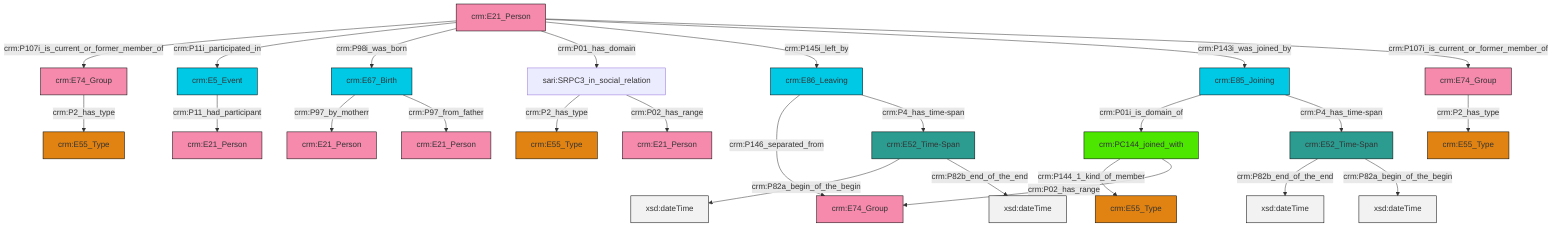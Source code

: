 graph TD
classDef Literal fill:#f2f2f2,stroke:#000000;
classDef CRM_Entity fill:#FFFFFF,stroke:#000000;
classDef Temporal_Entity fill:#00C9E6, stroke:#000000;
classDef Type fill:#E18312, stroke:#000000;
classDef Time-Span fill:#2C9C91, stroke:#000000;
classDef Appellation fill:#FFEB7F, stroke:#000000;
classDef Place fill:#008836, stroke:#000000;
classDef Persistent_Item fill:#B266B2, stroke:#000000;
classDef Conceptual_Object fill:#FFD700, stroke:#000000;
classDef Physical_Thing fill:#D2B48C, stroke:#000000;
classDef Actor fill:#f58aad, stroke:#000000;
classDef PC_Classes fill:#4ce600, stroke:#000000;
classDef Multi fill:#cccccc,stroke:#000000;

0["crm:E67_Birth"]:::Temporal_Entity -->|crm:P97_by_motherr| 1["crm:E21_Person"]:::Actor
4["crm:E74_Group"]:::Actor -->|crm:P2_has_type| 2["crm:E55_Type"]:::Type
5["crm:E52_Time-Span"]:::Time-Span -->|crm:P82a_begin_of_the_begin| 6[xsd:dateTime]:::Literal
10["crm:E21_Person"]:::Actor -->|crm:P107i_is_current_or_former_member_of| 11["crm:E74_Group"]:::Actor
13["crm:E85_Joining"]:::Temporal_Entity -->|crm:P01i_is_domain_of| 14["crm:PC144_joined_with"]:::PC_Classes
10["crm:E21_Person"]:::Actor -->|crm:P11i_participated_in| 15["crm:E5_Event"]:::Temporal_Entity
17["sari:SRPC3_in_social_relation"]:::Default -->|crm:P2_has_type| 18["crm:E55_Type"]:::Type
14["crm:PC144_joined_with"]:::PC_Classes -->|crm:P144_1_kind_of_member| 19["crm:E55_Type"]:::Type
10["crm:E21_Person"]:::Actor -->|crm:P98i_was_born| 0["crm:E67_Birth"]:::Temporal_Entity
14["crm:PC144_joined_with"]:::PC_Classes -->|crm:P02_has_range| 8["crm:E74_Group"]:::Actor
22["crm:E52_Time-Span"]:::Time-Span -->|crm:P82b_end_of_the_end| 23[xsd:dateTime]:::Literal
17["sari:SRPC3_in_social_relation"]:::Default -->|crm:P02_has_range| 27["crm:E21_Person"]:::Actor
15["crm:E5_Event"]:::Temporal_Entity -->|crm:P11_had_participant| 28["crm:E21_Person"]:::Actor
10["crm:E21_Person"]:::Actor -->|crm:P01_has_domain| 17["sari:SRPC3_in_social_relation"]:::Default
31["crm:E86_Leaving"]:::Temporal_Entity -->|crm:P146_separated_from| 8["crm:E74_Group"]:::Actor
10["crm:E21_Person"]:::Actor -->|crm:P145i_left_by| 31["crm:E86_Leaving"]:::Temporal_Entity
5["crm:E52_Time-Span"]:::Time-Span -->|crm:P82b_end_of_the_end| 37[xsd:dateTime]:::Literal
10["crm:E21_Person"]:::Actor -->|crm:P143i_was_joined_by| 13["crm:E85_Joining"]:::Temporal_Entity
11["crm:E74_Group"]:::Actor -->|crm:P2_has_type| 24["crm:E55_Type"]:::Type
10["crm:E21_Person"]:::Actor -->|crm:P107i_is_current_or_former_member_of| 4["crm:E74_Group"]:::Actor
13["crm:E85_Joining"]:::Temporal_Entity -->|crm:P4_has_time-span| 22["crm:E52_Time-Span"]:::Time-Span
31["crm:E86_Leaving"]:::Temporal_Entity -->|crm:P4_has_time-span| 5["crm:E52_Time-Span"]:::Time-Span
0["crm:E67_Birth"]:::Temporal_Entity -->|crm:P97_from_father| 43["crm:E21_Person"]:::Actor
22["crm:E52_Time-Span"]:::Time-Span -->|crm:P82a_begin_of_the_begin| 45[xsd:dateTime]:::Literal